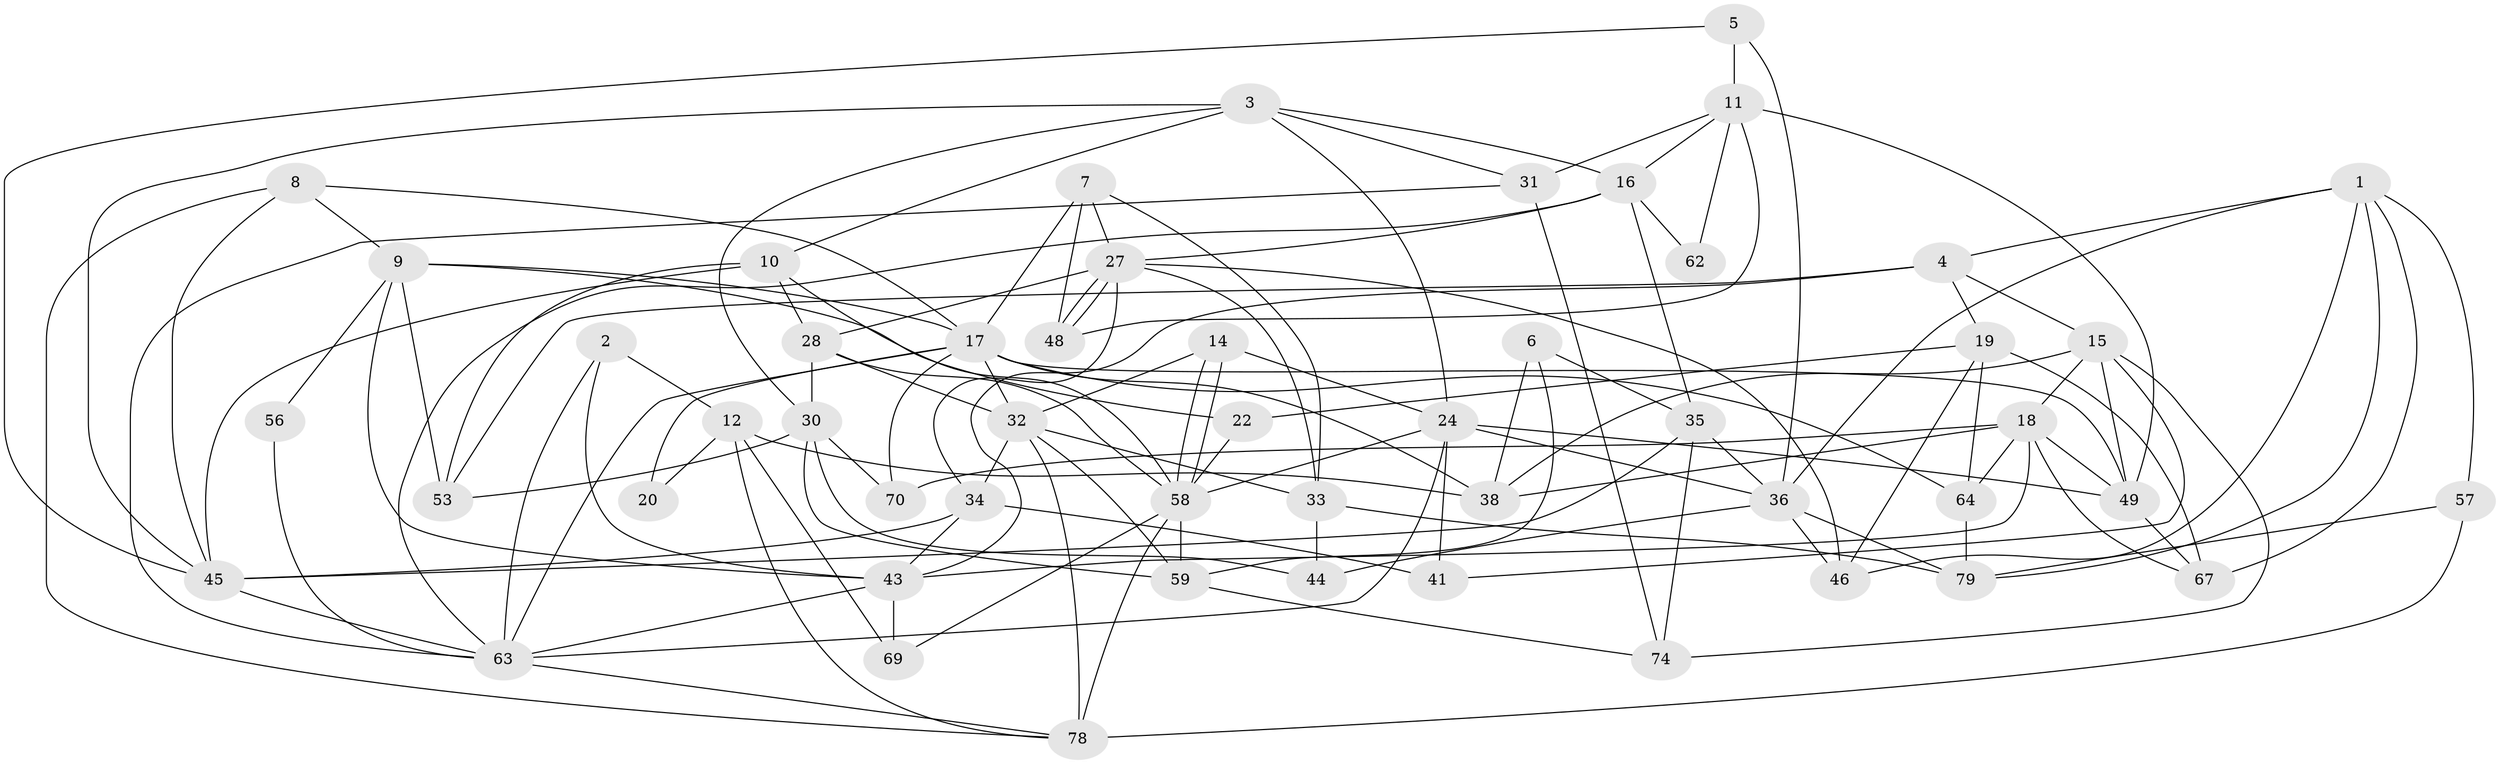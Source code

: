 // original degree distribution, {2: 0.11764705882352941, 3: 0.32941176470588235, 7: 0.047058823529411764, 5: 0.15294117647058825, 4: 0.23529411764705882, 6: 0.10588235294117647, 9: 0.011764705882352941}
// Generated by graph-tools (version 1.1) at 2025/11/02/27/25 16:11:21]
// undirected, 52 vertices, 130 edges
graph export_dot {
graph [start="1"]
  node [color=gray90,style=filled];
  1 [super="+13"];
  2;
  3 [super="+51"];
  4 [super="+25"];
  5;
  6 [super="+26"];
  7 [super="+23"];
  8;
  9 [super="+52"];
  10 [super="+73"];
  11 [super="+21"];
  12;
  14 [super="+47"];
  15 [super="+65"];
  16 [super="+42"];
  17 [super="+75"];
  18 [super="+55"];
  19 [super="+71"];
  20;
  22;
  24 [super="+80"];
  27 [super="+29"];
  28 [super="+76"];
  30 [super="+60"];
  31 [super="+50"];
  32 [super="+37"];
  33 [super="+54"];
  34;
  35 [super="+77"];
  36 [super="+40"];
  38 [super="+39"];
  41 [super="+66"];
  43 [super="+82"];
  44;
  45 [super="+83"];
  46;
  48;
  49 [super="+72"];
  53;
  56;
  57;
  58 [super="+85"];
  59 [super="+61"];
  62;
  63 [super="+68"];
  64;
  67;
  69;
  70;
  74;
  78 [super="+81"];
  79 [super="+84"];
  1 -- 67;
  1 -- 4;
  1 -- 57;
  1 -- 46;
  1 -- 79;
  1 -- 36;
  2 -- 12;
  2 -- 63;
  2 -- 43;
  3 -- 10;
  3 -- 16;
  3 -- 31;
  3 -- 30;
  3 -- 45;
  3 -- 24;
  4 -- 53;
  4 -- 19;
  4 -- 43;
  4 -- 15;
  5 -- 11;
  5 -- 36;
  5 -- 45;
  6 -- 35;
  6 -- 38;
  6 -- 59;
  7 -- 48;
  7 -- 17;
  7 -- 27;
  7 -- 33;
  8 -- 45;
  8 -- 17;
  8 -- 9;
  8 -- 78;
  9 -- 43;
  9 -- 56;
  9 -- 17;
  9 -- 53;
  9 -- 22;
  10 -- 45;
  10 -- 53;
  10 -- 28;
  10 -- 58;
  11 -- 16;
  11 -- 48;
  11 -- 62;
  11 -- 49 [weight=2];
  11 -- 31;
  12 -- 20;
  12 -- 69;
  12 -- 78;
  12 -- 38;
  14 -- 58;
  14 -- 58;
  14 -- 24;
  14 -- 32;
  15 -- 18;
  15 -- 49;
  15 -- 38;
  15 -- 41;
  15 -- 74;
  16 -- 62;
  16 -- 63;
  16 -- 27;
  16 -- 35;
  17 -- 32;
  17 -- 20;
  17 -- 70;
  17 -- 64;
  17 -- 49;
  17 -- 38;
  17 -- 63;
  18 -- 38;
  18 -- 43;
  18 -- 49 [weight=2];
  18 -- 64;
  18 -- 67;
  18 -- 70;
  19 -- 22;
  19 -- 64;
  19 -- 67;
  19 -- 46;
  22 -- 58;
  24 -- 41 [weight=2];
  24 -- 49;
  24 -- 36;
  24 -- 58;
  24 -- 63;
  27 -- 48;
  27 -- 48;
  27 -- 33;
  27 -- 34;
  27 -- 46 [weight=2];
  27 -- 28;
  28 -- 32;
  28 -- 58;
  28 -- 30;
  30 -- 70;
  30 -- 53;
  30 -- 59;
  30 -- 44;
  31 -- 63;
  31 -- 74;
  32 -- 33;
  32 -- 78;
  32 -- 34;
  32 -- 59;
  33 -- 44;
  33 -- 79;
  34 -- 43;
  34 -- 45;
  34 -- 41;
  35 -- 36;
  35 -- 45;
  35 -- 74;
  36 -- 44;
  36 -- 79;
  36 -- 46;
  43 -- 63;
  43 -- 69;
  45 -- 63;
  49 -- 67;
  56 -- 63;
  57 -- 78;
  57 -- 79;
  58 -- 59;
  58 -- 69;
  58 -- 78 [weight=2];
  59 -- 74;
  63 -- 78;
  64 -- 79;
}
